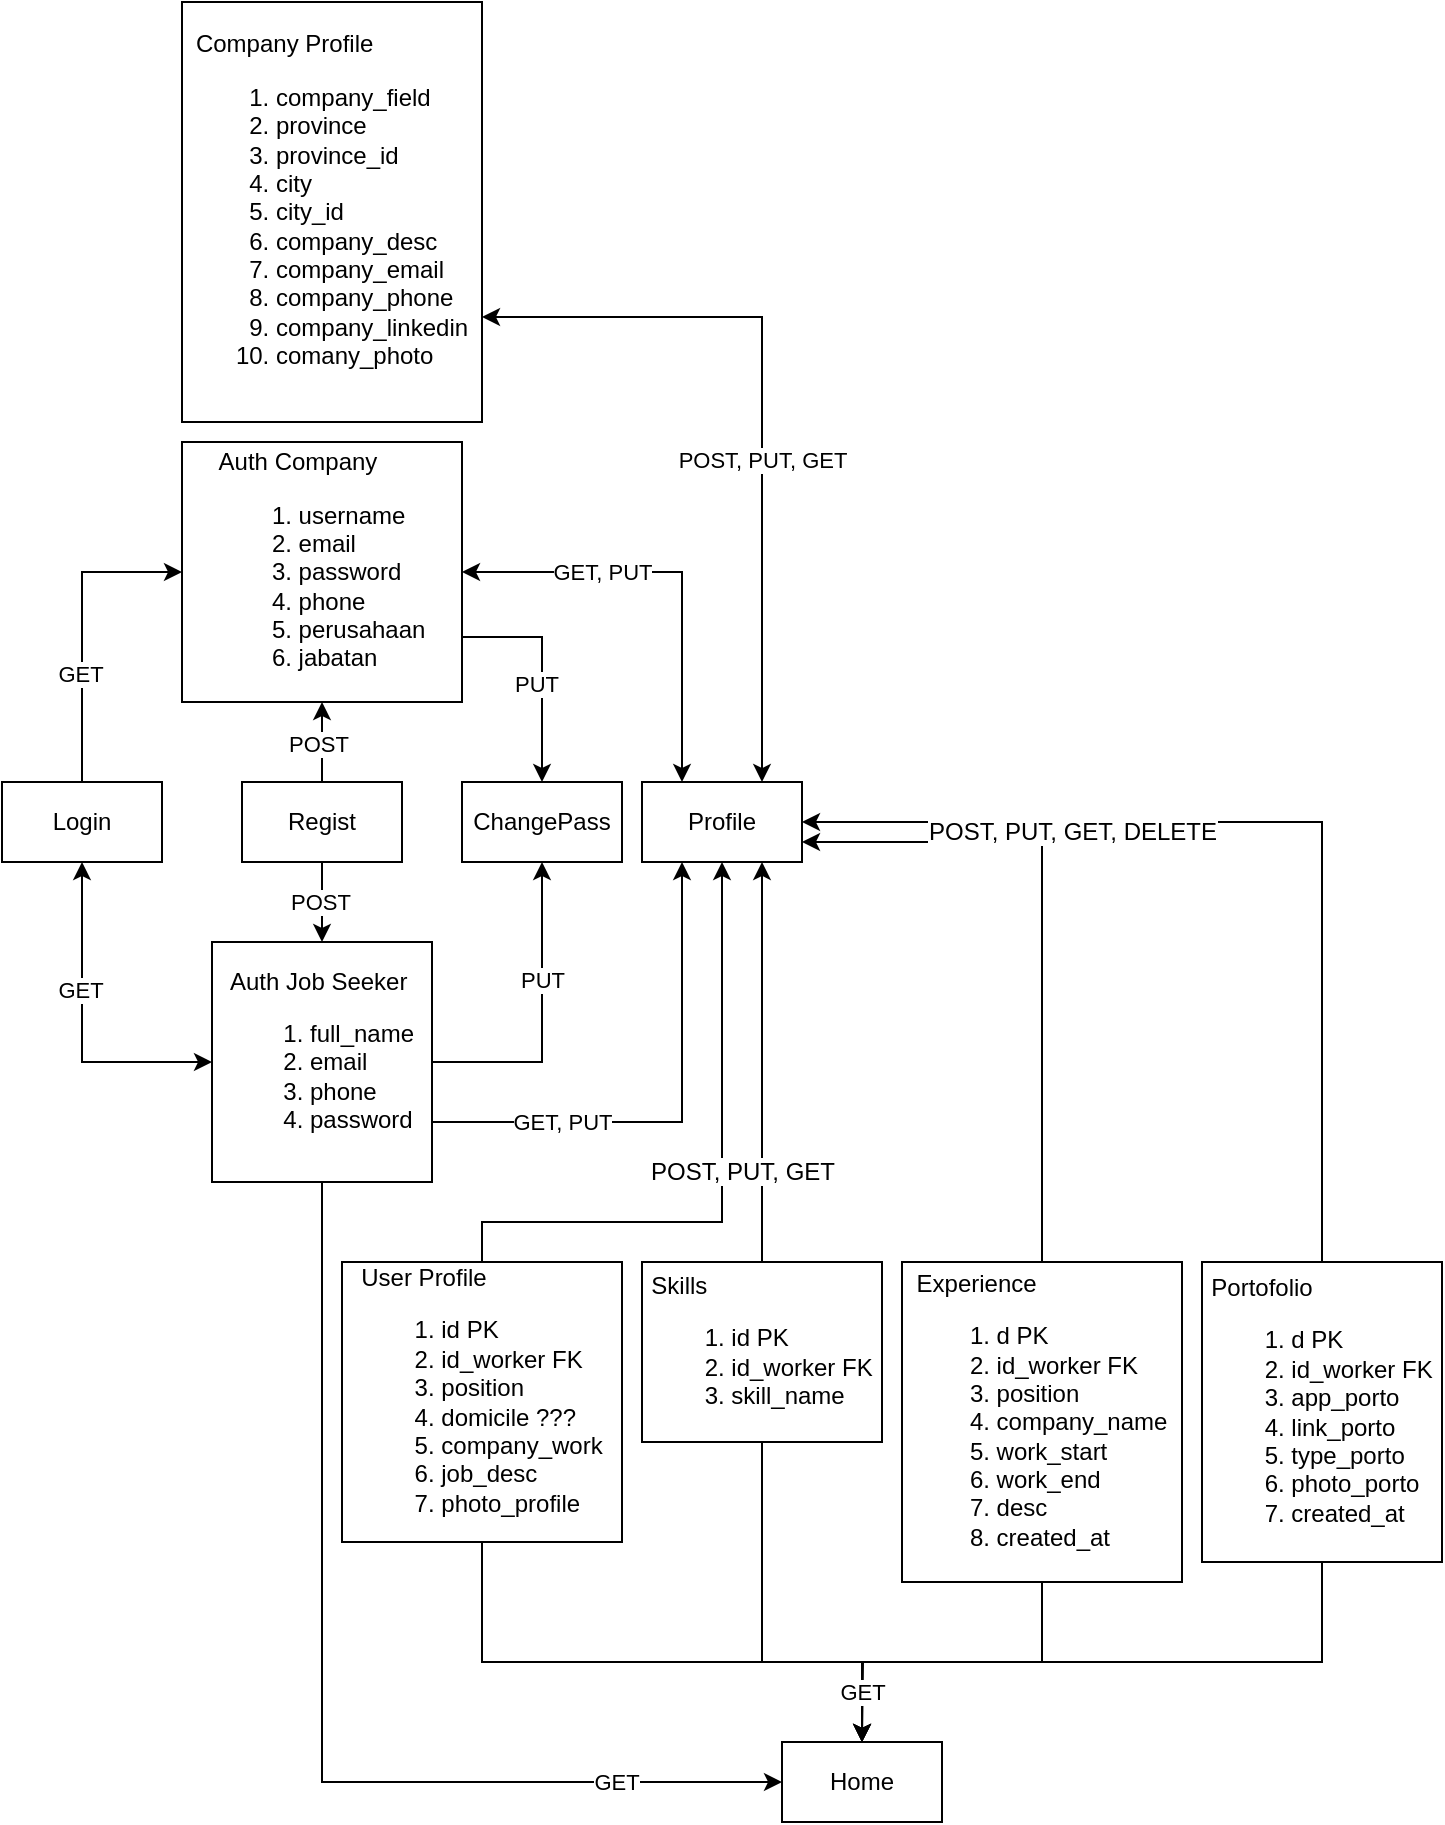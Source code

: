 <mxfile version="21.6.8" type="github">
  <diagram name="Page-1" id="ZBW7zP7ewO3hmnIqyeNQ">
    <mxGraphModel dx="1035" dy="569" grid="1" gridSize="10" guides="1" tooltips="1" connect="1" arrows="1" fold="1" page="1" pageScale="1" pageWidth="850" pageHeight="1100" math="0" shadow="0">
      <root>
        <mxCell id="0" />
        <mxCell id="1" parent="0" />
        <mxCell id="MqLR4IFqnNKwuRJLQt7l-1" style="edgeStyle=orthogonalEdgeStyle;rounded=0;orthogonalLoop=1;jettySize=auto;html=1;exitX=0.5;exitY=1;exitDx=0;exitDy=0;entryX=0.5;entryY=0;entryDx=0;entryDy=0;" parent="1" source="MqLR4IFqnNKwuRJLQt7l-3" target="MqLR4IFqnNKwuRJLQt7l-4" edge="1">
          <mxGeometry relative="1" as="geometry" />
        </mxCell>
        <mxCell id="MqLR4IFqnNKwuRJLQt7l-2" value="POST" style="edgeLabel;html=1;align=center;verticalAlign=middle;resizable=0;points=[];" parent="MqLR4IFqnNKwuRJLQt7l-1" vertex="1" connectable="0">
          <mxGeometry x="-0.025" y="-1" relative="1" as="geometry">
            <mxPoint as="offset" />
          </mxGeometry>
        </mxCell>
        <mxCell id="MqLR4IFqnNKwuRJLQt7l-23" style="edgeStyle=orthogonalEdgeStyle;rounded=0;orthogonalLoop=1;jettySize=auto;html=1;exitX=0.5;exitY=0;exitDx=0;exitDy=0;entryX=0.5;entryY=1;entryDx=0;entryDy=0;" parent="1" source="MqLR4IFqnNKwuRJLQt7l-3" target="MqLR4IFqnNKwuRJLQt7l-21" edge="1">
          <mxGeometry relative="1" as="geometry" />
        </mxCell>
        <mxCell id="MqLR4IFqnNKwuRJLQt7l-24" value="POST" style="edgeLabel;html=1;align=center;verticalAlign=middle;resizable=0;points=[];" parent="MqLR4IFqnNKwuRJLQt7l-23" vertex="1" connectable="0">
          <mxGeometry x="-0.05" y="2" relative="1" as="geometry">
            <mxPoint as="offset" />
          </mxGeometry>
        </mxCell>
        <mxCell id="MqLR4IFqnNKwuRJLQt7l-3" value="Regist" style="rounded=0;whiteSpace=wrap;html=1;" parent="1" vertex="1">
          <mxGeometry x="210" y="440" width="80" height="40" as="geometry" />
        </mxCell>
        <mxCell id="YmWvKZaK1uAN2vg23FtT-1" style="edgeStyle=orthogonalEdgeStyle;rounded=0;orthogonalLoop=1;jettySize=auto;html=1;exitX=1;exitY=0.75;exitDx=0;exitDy=0;entryX=0.25;entryY=1;entryDx=0;entryDy=0;" edge="1" parent="1" source="MqLR4IFqnNKwuRJLQt7l-4" target="MqLR4IFqnNKwuRJLQt7l-7">
          <mxGeometry relative="1" as="geometry" />
        </mxCell>
        <mxCell id="YmWvKZaK1uAN2vg23FtT-2" value="GET, PUT" style="edgeLabel;html=1;align=center;verticalAlign=middle;resizable=0;points=[];" vertex="1" connectable="0" parent="YmWvKZaK1uAN2vg23FtT-1">
          <mxGeometry x="-0.577" y="1" relative="1" as="geometry">
            <mxPoint x="11" y="1" as="offset" />
          </mxGeometry>
        </mxCell>
        <mxCell id="YmWvKZaK1uAN2vg23FtT-11" style="edgeStyle=orthogonalEdgeStyle;rounded=0;orthogonalLoop=1;jettySize=auto;html=1;exitX=1;exitY=0.5;exitDx=0;exitDy=0;entryX=0.5;entryY=1;entryDx=0;entryDy=0;" edge="1" parent="1" source="MqLR4IFqnNKwuRJLQt7l-4" target="YmWvKZaK1uAN2vg23FtT-9">
          <mxGeometry relative="1" as="geometry" />
        </mxCell>
        <mxCell id="YmWvKZaK1uAN2vg23FtT-13" value="PUT" style="edgeLabel;html=1;align=center;verticalAlign=middle;resizable=0;points=[];" vertex="1" connectable="0" parent="YmWvKZaK1uAN2vg23FtT-11">
          <mxGeometry x="0.239" relative="1" as="geometry">
            <mxPoint as="offset" />
          </mxGeometry>
        </mxCell>
        <mxCell id="YmWvKZaK1uAN2vg23FtT-16" style="edgeStyle=orthogonalEdgeStyle;rounded=0;orthogonalLoop=1;jettySize=auto;html=1;exitX=0.5;exitY=1;exitDx=0;exitDy=0;entryX=0;entryY=0.5;entryDx=0;entryDy=0;" edge="1" parent="1" source="MqLR4IFqnNKwuRJLQt7l-4" target="YmWvKZaK1uAN2vg23FtT-14">
          <mxGeometry relative="1" as="geometry" />
        </mxCell>
        <mxCell id="YmWvKZaK1uAN2vg23FtT-23" value="GET" style="edgeLabel;html=1;align=center;verticalAlign=middle;resizable=0;points=[];" vertex="1" connectable="0" parent="YmWvKZaK1uAN2vg23FtT-16">
          <mxGeometry x="0.684" relative="1" as="geometry">
            <mxPoint as="offset" />
          </mxGeometry>
        </mxCell>
        <mxCell id="MqLR4IFqnNKwuRJLQt7l-4" value="&lt;div style=&quot;text-align: justify;&quot;&gt;&lt;span style=&quot;background-color: initial;&quot;&gt;Auth&amp;nbsp;&lt;/span&gt;&lt;span style=&quot;background-color: initial;&quot;&gt;Job Seeker&lt;/span&gt;&lt;/div&gt;&lt;div style=&quot;&quot;&gt;&lt;ol&gt;&lt;li style=&quot;text-align: justify;&quot;&gt;&lt;span style=&quot;background-color: initial;&quot;&gt;full_name&lt;/span&gt;&lt;/li&gt;&lt;li style=&quot;text-align: justify;&quot;&gt;&lt;span style=&quot;background-color: initial;&quot;&gt;email&lt;/span&gt;&lt;/li&gt;&lt;li style=&quot;text-align: justify;&quot;&gt;&lt;span style=&quot;background-color: initial;&quot;&gt;phone&lt;/span&gt;&lt;/li&gt;&lt;li style=&quot;text-align: justify;&quot;&gt;&lt;span style=&quot;background-color: initial;&quot;&gt;password&lt;/span&gt;&lt;/li&gt;&lt;/ol&gt;&lt;/div&gt;&lt;div style=&quot;text-align: justify;&quot;&gt;&lt;/div&gt;" style="rounded=0;whiteSpace=wrap;html=1;" parent="1" vertex="1">
          <mxGeometry x="195" y="520" width="110" height="120" as="geometry" />
        </mxCell>
        <mxCell id="MqLR4IFqnNKwuRJLQt7l-25" style="edgeStyle=orthogonalEdgeStyle;rounded=0;orthogonalLoop=1;jettySize=auto;html=1;exitX=0.5;exitY=0;exitDx=0;exitDy=0;entryX=0;entryY=0.5;entryDx=0;entryDy=0;" parent="1" source="MqLR4IFqnNKwuRJLQt7l-5" target="MqLR4IFqnNKwuRJLQt7l-21" edge="1">
          <mxGeometry relative="1" as="geometry" />
        </mxCell>
        <mxCell id="MqLR4IFqnNKwuRJLQt7l-26" value="GET" style="edgeLabel;html=1;align=center;verticalAlign=middle;resizable=0;points=[];" parent="MqLR4IFqnNKwuRJLQt7l-25" vertex="1" connectable="0">
          <mxGeometry x="-0.303" y="1" relative="1" as="geometry">
            <mxPoint as="offset" />
          </mxGeometry>
        </mxCell>
        <mxCell id="MqLR4IFqnNKwuRJLQt7l-5" value="Login" style="rounded=0;whiteSpace=wrap;html=1;" parent="1" vertex="1">
          <mxGeometry x="90" y="440" width="80" height="40" as="geometry" />
        </mxCell>
        <mxCell id="YmWvKZaK1uAN2vg23FtT-3" style="edgeStyle=orthogonalEdgeStyle;rounded=0;orthogonalLoop=1;jettySize=auto;html=1;exitX=0.5;exitY=0;exitDx=0;exitDy=0;entryX=0.5;entryY=1;entryDx=0;entryDy=0;" edge="1" parent="1" source="MqLR4IFqnNKwuRJLQt7l-6" target="MqLR4IFqnNKwuRJLQt7l-7">
          <mxGeometry relative="1" as="geometry">
            <Array as="points">
              <mxPoint x="330" y="660" />
              <mxPoint x="450" y="660" />
            </Array>
          </mxGeometry>
        </mxCell>
        <mxCell id="YmWvKZaK1uAN2vg23FtT-18" style="edgeStyle=orthogonalEdgeStyle;rounded=0;orthogonalLoop=1;jettySize=auto;html=1;exitX=0.5;exitY=1;exitDx=0;exitDy=0;entryX=0.5;entryY=0;entryDx=0;entryDy=0;" edge="1" parent="1" source="MqLR4IFqnNKwuRJLQt7l-6" target="YmWvKZaK1uAN2vg23FtT-14">
          <mxGeometry relative="1" as="geometry">
            <Array as="points">
              <mxPoint x="330" y="880" />
              <mxPoint x="520" y="880" />
            </Array>
          </mxGeometry>
        </mxCell>
        <mxCell id="MqLR4IFqnNKwuRJLQt7l-6" value="&lt;div style=&quot;text-align: left;&quot;&gt;User Profile&lt;/div&gt;&lt;div style=&quot;text-align: left;&quot;&gt;&lt;ol&gt;&lt;li&gt;&lt;span style=&quot;background-color: initial;&quot;&gt;id PK&lt;/span&gt;&lt;/li&gt;&lt;li&gt;&lt;span style=&quot;background-color: initial;&quot;&gt;id_worker FK&lt;/span&gt;&lt;/li&gt;&lt;li&gt;&lt;span style=&quot;background-color: initial;&quot;&gt;position&lt;/span&gt;&lt;/li&gt;&lt;li&gt;&lt;span style=&quot;background-color: initial;&quot;&gt;domicile ???&lt;/span&gt;&lt;/li&gt;&lt;li&gt;&lt;span style=&quot;background-color: initial;&quot;&gt;company_work&lt;/span&gt;&lt;/li&gt;&lt;li&gt;&lt;span style=&quot;background-color: initial;&quot;&gt;job_desc&lt;/span&gt;&lt;/li&gt;&lt;li&gt;photo_profile&lt;/li&gt;&lt;/ol&gt;&lt;/div&gt;&lt;div style=&quot;text-align: justify;&quot;&gt;&lt;/div&gt;" style="rounded=0;whiteSpace=wrap;html=1;" parent="1" vertex="1">
          <mxGeometry x="260" y="680" width="140" height="140" as="geometry" />
        </mxCell>
        <mxCell id="MqLR4IFqnNKwuRJLQt7l-7" value="Profile" style="rounded=0;whiteSpace=wrap;html=1;" parent="1" vertex="1">
          <mxGeometry x="410" y="440" width="80" height="40" as="geometry" />
        </mxCell>
        <mxCell id="MqLR4IFqnNKwuRJLQt7l-8" value="" style="endArrow=classic;startArrow=classic;html=1;rounded=0;exitX=0;exitY=0.5;exitDx=0;exitDy=0;entryX=0.5;entryY=1;entryDx=0;entryDy=0;edgeStyle=orthogonalEdgeStyle;" parent="1" source="MqLR4IFqnNKwuRJLQt7l-4" target="MqLR4IFqnNKwuRJLQt7l-5" edge="1">
          <mxGeometry width="50" height="50" relative="1" as="geometry">
            <mxPoint x="190" y="540" as="sourcePoint" />
            <mxPoint x="240" y="490" as="targetPoint" />
          </mxGeometry>
        </mxCell>
        <mxCell id="MqLR4IFqnNKwuRJLQt7l-9" value="GET" style="edgeLabel;html=1;align=center;verticalAlign=middle;resizable=0;points=[];" parent="MqLR4IFqnNKwuRJLQt7l-8" vertex="1" connectable="0">
          <mxGeometry x="0.229" y="1" relative="1" as="geometry">
            <mxPoint as="offset" />
          </mxGeometry>
        </mxCell>
        <mxCell id="YmWvKZaK1uAN2vg23FtT-4" style="edgeStyle=orthogonalEdgeStyle;rounded=0;orthogonalLoop=1;jettySize=auto;html=1;exitX=0.5;exitY=0;exitDx=0;exitDy=0;entryX=0.75;entryY=1;entryDx=0;entryDy=0;" edge="1" parent="1" source="MqLR4IFqnNKwuRJLQt7l-10" target="MqLR4IFqnNKwuRJLQt7l-7">
          <mxGeometry relative="1" as="geometry" />
        </mxCell>
        <mxCell id="YmWvKZaK1uAN2vg23FtT-19" style="edgeStyle=orthogonalEdgeStyle;rounded=0;orthogonalLoop=1;jettySize=auto;html=1;exitX=0.5;exitY=1;exitDx=0;exitDy=0;" edge="1" parent="1" source="MqLR4IFqnNKwuRJLQt7l-10">
          <mxGeometry relative="1" as="geometry">
            <mxPoint x="520" y="920.0" as="targetPoint" />
            <Array as="points">
              <mxPoint x="470" y="880" />
              <mxPoint x="520" y="880" />
            </Array>
          </mxGeometry>
        </mxCell>
        <mxCell id="MqLR4IFqnNKwuRJLQt7l-10" value="&lt;div style=&quot;text-align: left;&quot;&gt;Skills&lt;/div&gt;&lt;div style=&quot;text-align: left;&quot;&gt;&lt;ol&gt;&lt;li&gt;&lt;span style=&quot;background-color: initial;&quot;&gt;id PK&lt;/span&gt;&lt;/li&gt;&lt;li&gt;&lt;span style=&quot;background-color: initial;&quot;&gt;id_worker FK&lt;/span&gt;&lt;/li&gt;&lt;li&gt;&lt;span style=&quot;background-color: initial;&quot;&gt;skill_name&lt;/span&gt;&lt;/li&gt;&lt;/ol&gt;&lt;/div&gt;&lt;div style=&quot;text-align: justify;&quot;&gt;&lt;/div&gt;" style="rounded=0;whiteSpace=wrap;html=1;" parent="1" vertex="1">
          <mxGeometry x="410" y="680" width="120" height="90" as="geometry" />
        </mxCell>
        <mxCell id="YmWvKZaK1uAN2vg23FtT-6" style="edgeStyle=orthogonalEdgeStyle;rounded=0;orthogonalLoop=1;jettySize=auto;html=1;exitX=0.5;exitY=0;exitDx=0;exitDy=0;entryX=1;entryY=0.75;entryDx=0;entryDy=0;" edge="1" parent="1" source="MqLR4IFqnNKwuRJLQt7l-13" target="MqLR4IFqnNKwuRJLQt7l-7">
          <mxGeometry relative="1" as="geometry" />
        </mxCell>
        <mxCell id="YmWvKZaK1uAN2vg23FtT-20" style="edgeStyle=orthogonalEdgeStyle;rounded=0;orthogonalLoop=1;jettySize=auto;html=1;exitX=0.5;exitY=1;exitDx=0;exitDy=0;" edge="1" parent="1" source="MqLR4IFqnNKwuRJLQt7l-13">
          <mxGeometry relative="1" as="geometry">
            <mxPoint x="520" y="920.0" as="targetPoint" />
          </mxGeometry>
        </mxCell>
        <mxCell id="MqLR4IFqnNKwuRJLQt7l-13" value="&lt;div style=&quot;text-align: left;&quot;&gt;Experience&lt;/div&gt;&lt;div style=&quot;text-align: left;&quot;&gt;&lt;ol&gt;&lt;li style=&quot;border-color: var(--border-color);&quot;&gt;d PK&lt;/li&gt;&lt;li style=&quot;border-color: var(--border-color);&quot;&gt;&lt;span style=&quot;border-color: var(--border-color); background-color: initial;&quot;&gt;id_worker FK&lt;/span&gt;&lt;/li&gt;&lt;li&gt;&lt;span style=&quot;background-color: initial;&quot;&gt;position&lt;/span&gt;&lt;/li&gt;&lt;li&gt;&lt;span style=&quot;background-color: initial;&quot;&gt;company_name&lt;/span&gt;&lt;/li&gt;&lt;li&gt;&lt;span style=&quot;background-color: initial;&quot;&gt;work_start&lt;/span&gt;&lt;/li&gt;&lt;li&gt;&lt;span style=&quot;background-color: initial;&quot;&gt;work_end&lt;/span&gt;&lt;/li&gt;&lt;li&gt;&lt;span style=&quot;background-color: initial;&quot;&gt;desc&lt;/span&gt;&lt;/li&gt;&lt;li&gt;created_at&lt;/li&gt;&lt;/ol&gt;&lt;/div&gt;&lt;div style=&quot;text-align: justify;&quot;&gt;&lt;/div&gt;" style="rounded=0;whiteSpace=wrap;html=1;" parent="1" vertex="1">
          <mxGeometry x="540" y="680" width="140" height="160" as="geometry" />
        </mxCell>
        <mxCell id="YmWvKZaK1uAN2vg23FtT-7" style="edgeStyle=orthogonalEdgeStyle;rounded=0;orthogonalLoop=1;jettySize=auto;html=1;exitX=0.5;exitY=0;exitDx=0;exitDy=0;entryX=1;entryY=0.5;entryDx=0;entryDy=0;" edge="1" parent="1" source="MqLR4IFqnNKwuRJLQt7l-14" target="MqLR4IFqnNKwuRJLQt7l-7">
          <mxGeometry relative="1" as="geometry" />
        </mxCell>
        <mxCell id="YmWvKZaK1uAN2vg23FtT-21" style="edgeStyle=orthogonalEdgeStyle;rounded=0;orthogonalLoop=1;jettySize=auto;html=1;exitX=0.5;exitY=1;exitDx=0;exitDy=0;entryX=0.5;entryY=0;entryDx=0;entryDy=0;" edge="1" parent="1" source="MqLR4IFqnNKwuRJLQt7l-14" target="YmWvKZaK1uAN2vg23FtT-14">
          <mxGeometry relative="1" as="geometry">
            <Array as="points">
              <mxPoint x="750" y="880" />
              <mxPoint x="520" y="880" />
            </Array>
          </mxGeometry>
        </mxCell>
        <mxCell id="YmWvKZaK1uAN2vg23FtT-22" value="GET" style="edgeLabel;html=1;align=center;verticalAlign=middle;resizable=0;points=[];" vertex="1" connectable="0" parent="YmWvKZaK1uAN2vg23FtT-21">
          <mxGeometry x="0.841" y="-3" relative="1" as="geometry">
            <mxPoint x="3" as="offset" />
          </mxGeometry>
        </mxCell>
        <mxCell id="MqLR4IFqnNKwuRJLQt7l-14" value="&lt;div style=&quot;text-align: left;&quot;&gt;Portofolio&lt;/div&gt;&lt;div style=&quot;text-align: left;&quot;&gt;&lt;ol&gt;&lt;li style=&quot;border-color: var(--border-color);&quot;&gt;d PK&lt;/li&gt;&lt;li style=&quot;border-color: var(--border-color);&quot;&gt;&lt;span style=&quot;border-color: var(--border-color); background-color: initial;&quot;&gt;id_worker FK&lt;/span&gt;&lt;/li&gt;&lt;li&gt;&lt;span style=&quot;background-color: initial;&quot;&gt;app_porto&lt;/span&gt;&lt;/li&gt;&lt;li&gt;&lt;span style=&quot;background-color: initial;&quot;&gt;link_porto&lt;/span&gt;&lt;/li&gt;&lt;li&gt;&lt;span style=&quot;background-color: initial;&quot;&gt;type_porto&lt;/span&gt;&lt;/li&gt;&lt;li&gt;&lt;span style=&quot;background-color: initial;&quot;&gt;photo_porto&lt;/span&gt;&lt;/li&gt;&lt;li&gt;created_at&lt;/li&gt;&lt;/ol&gt;&lt;/div&gt;&lt;div style=&quot;text-align: justify;&quot;&gt;&lt;/div&gt;" style="rounded=0;whiteSpace=wrap;html=1;" parent="1" vertex="1">
          <mxGeometry x="690" y="680" width="120" height="150" as="geometry" />
        </mxCell>
        <mxCell id="MqLR4IFqnNKwuRJLQt7l-19" value="&lt;span style=&quot;background-color: rgb(255, 255, 255);&quot;&gt;POST, PUT, GET&lt;/span&gt;" style="text;html=1;align=center;verticalAlign=middle;resizable=0;points=[];autosize=1;strokeColor=none;fillColor=none;" parent="1" vertex="1">
          <mxGeometry x="400" y="620" width="120" height="30" as="geometry" />
        </mxCell>
        <mxCell id="YmWvKZaK1uAN2vg23FtT-10" style="edgeStyle=orthogonalEdgeStyle;rounded=0;orthogonalLoop=1;jettySize=auto;html=1;exitX=1;exitY=0.75;exitDx=0;exitDy=0;entryX=0.5;entryY=0;entryDx=0;entryDy=0;" edge="1" parent="1" source="MqLR4IFqnNKwuRJLQt7l-21" target="YmWvKZaK1uAN2vg23FtT-9">
          <mxGeometry relative="1" as="geometry" />
        </mxCell>
        <mxCell id="YmWvKZaK1uAN2vg23FtT-12" value="PUT" style="edgeLabel;html=1;align=center;verticalAlign=middle;resizable=0;points=[];" vertex="1" connectable="0" parent="YmWvKZaK1uAN2vg23FtT-10">
          <mxGeometry x="0.111" y="-3" relative="1" as="geometry">
            <mxPoint y="1" as="offset" />
          </mxGeometry>
        </mxCell>
        <mxCell id="MqLR4IFqnNKwuRJLQt7l-21" value="&lt;div style=&quot;text-align: justify;&quot;&gt;&lt;span style=&quot;background-color: initial;&quot;&gt;Auth&amp;nbsp;&lt;/span&gt;&lt;span style=&quot;background-color: initial;&quot;&gt;Company&lt;/span&gt;&lt;/div&gt;&lt;div style=&quot;&quot;&gt;&lt;ol&gt;&lt;li style=&quot;text-align: justify;&quot;&gt;&lt;span style=&quot;background-color: initial;&quot;&gt;username&lt;/span&gt;&lt;/li&gt;&lt;li style=&quot;text-align: justify;&quot;&gt;&lt;span style=&quot;background-color: initial;&quot;&gt;email&lt;/span&gt;&lt;/li&gt;&lt;li style=&quot;border-color: var(--border-color); text-align: justify;&quot;&gt;password&lt;/li&gt;&lt;li style=&quot;border-color: var(--border-color); text-align: justify;&quot;&gt;phone&lt;/li&gt;&lt;li style=&quot;text-align: justify;&quot;&gt;&lt;span style=&quot;background-color: initial;&quot;&gt;perusahaan&lt;/span&gt;&lt;/li&gt;&lt;li style=&quot;text-align: justify;&quot;&gt;&lt;span style=&quot;background-color: initial;&quot;&gt;jabatan&lt;/span&gt;&lt;/li&gt;&lt;/ol&gt;&lt;/div&gt;&lt;div style=&quot;text-align: justify;&quot;&gt;&lt;/div&gt;" style="rounded=0;whiteSpace=wrap;html=1;" parent="1" vertex="1">
          <mxGeometry x="180" y="270" width="140" height="130" as="geometry" />
        </mxCell>
        <mxCell id="MqLR4IFqnNKwuRJLQt7l-22" value="&lt;div style=&quot;text-align: left;&quot;&gt;Company Profile&lt;/div&gt;&lt;div style=&quot;text-align: left;&quot;&gt;&lt;ol&gt;&lt;li&gt;&lt;span style=&quot;background-color: initial;&quot;&gt;company_field&lt;/span&gt;&lt;br&gt;&lt;/li&gt;&lt;li&gt;&lt;span style=&quot;background-color: initial;&quot;&gt;province&lt;/span&gt;&lt;/li&gt;&lt;li&gt;&lt;span style=&quot;background-color: initial;&quot;&gt;province_id&lt;/span&gt;&lt;/li&gt;&lt;li&gt;&lt;span style=&quot;background-color: initial;&quot;&gt;city&lt;/span&gt;&lt;/li&gt;&lt;li&gt;&lt;span style=&quot;background-color: initial;&quot;&gt;city_id&lt;/span&gt;&lt;/li&gt;&lt;li&gt;&lt;span style=&quot;background-color: initial;&quot;&gt;company_desc&lt;/span&gt;&lt;/li&gt;&lt;li&gt;company_email&lt;/li&gt;&lt;li&gt;company_phone&lt;/li&gt;&lt;li&gt;company_linkedin&lt;/li&gt;&lt;li&gt;comany_photo&lt;/li&gt;&lt;/ol&gt;&lt;/div&gt;&lt;div style=&quot;text-align: justify;&quot;&gt;&lt;/div&gt;" style="rounded=0;whiteSpace=wrap;html=1;" parent="1" vertex="1">
          <mxGeometry x="180" y="50" width="150" height="210" as="geometry" />
        </mxCell>
        <mxCell id="MqLR4IFqnNKwuRJLQt7l-31" value="" style="endArrow=classic;startArrow=classic;html=1;rounded=0;exitX=0.75;exitY=0;exitDx=0;exitDy=0;entryX=1;entryY=0.75;entryDx=0;entryDy=0;edgeStyle=orthogonalEdgeStyle;" parent="1" source="MqLR4IFqnNKwuRJLQt7l-7" target="MqLR4IFqnNKwuRJLQt7l-22" edge="1">
          <mxGeometry width="50" height="50" relative="1" as="geometry">
            <mxPoint x="400" y="400" as="sourcePoint" />
            <mxPoint x="450" y="350" as="targetPoint" />
          </mxGeometry>
        </mxCell>
        <mxCell id="MqLR4IFqnNKwuRJLQt7l-34" value="POST, PUT, GET" style="edgeLabel;html=1;align=center;verticalAlign=middle;resizable=0;points=[];" parent="MqLR4IFqnNKwuRJLQt7l-31" vertex="1" connectable="0">
          <mxGeometry x="-0.135" relative="1" as="geometry">
            <mxPoint as="offset" />
          </mxGeometry>
        </mxCell>
        <mxCell id="MqLR4IFqnNKwuRJLQt7l-32" value="" style="endArrow=classic;startArrow=classic;html=1;rounded=0;exitX=0.25;exitY=0;exitDx=0;exitDy=0;entryX=1;entryY=0.5;entryDx=0;entryDy=0;edgeStyle=orthogonalEdgeStyle;" parent="1" source="MqLR4IFqnNKwuRJLQt7l-7" target="MqLR4IFqnNKwuRJLQt7l-21" edge="1">
          <mxGeometry width="50" height="50" relative="1" as="geometry">
            <mxPoint x="400" y="400" as="sourcePoint" />
            <mxPoint x="450" y="350" as="targetPoint" />
          </mxGeometry>
        </mxCell>
        <mxCell id="MqLR4IFqnNKwuRJLQt7l-33" value="GET, PUT" style="edgeLabel;html=1;align=center;verticalAlign=middle;resizable=0;points=[];" parent="MqLR4IFqnNKwuRJLQt7l-32" vertex="1" connectable="0">
          <mxGeometry x="0.479" y="-1" relative="1" as="geometry">
            <mxPoint x="14" y="1" as="offset" />
          </mxGeometry>
        </mxCell>
        <mxCell id="YmWvKZaK1uAN2vg23FtT-8" value="&lt;span style=&quot;background-color: rgb(255, 255, 255);&quot;&gt;POST, PUT, GET, DELETE&lt;/span&gt;" style="text;html=1;align=center;verticalAlign=middle;resizable=0;points=[];autosize=1;strokeColor=none;fillColor=none;" vertex="1" parent="1">
          <mxGeometry x="540" y="450" width="170" height="30" as="geometry" />
        </mxCell>
        <mxCell id="YmWvKZaK1uAN2vg23FtT-9" value="ChangePass" style="rounded=0;whiteSpace=wrap;html=1;" vertex="1" parent="1">
          <mxGeometry x="320" y="440" width="80" height="40" as="geometry" />
        </mxCell>
        <mxCell id="YmWvKZaK1uAN2vg23FtT-14" value="Home" style="rounded=0;whiteSpace=wrap;html=1;" vertex="1" parent="1">
          <mxGeometry x="480" y="920" width="80" height="40" as="geometry" />
        </mxCell>
      </root>
    </mxGraphModel>
  </diagram>
</mxfile>
